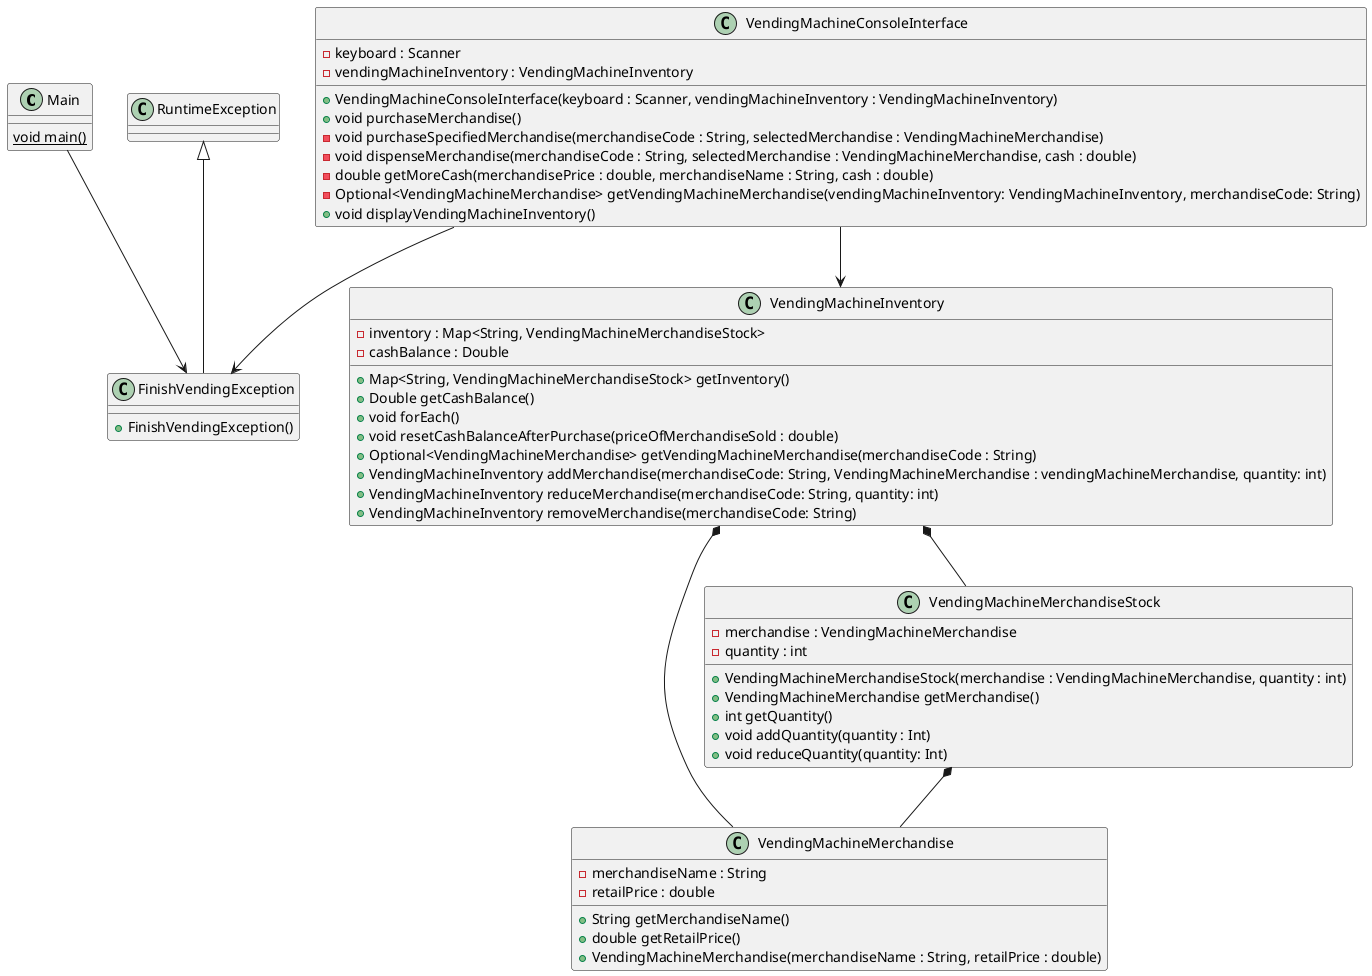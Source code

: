 @startuml

class Main {
	{static} void main()
}

class FinishVendingException {
	+FinishVendingException()
}

class VendingMachineConsoleInterface {
	-keyboard : Scanner
	-vendingMachineInventory : VendingMachineInventory
	+VendingMachineConsoleInterface(keyboard : Scanner, vendingMachineInventory : VendingMachineInventory)
	+void purchaseMerchandise()
	-void purchaseSpecifiedMerchandise(merchandiseCode : String, selectedMerchandise : VendingMachineMerchandise)
	-void dispenseMerchandise(merchandiseCode : String, selectedMerchandise : VendingMachineMerchandise, cash : double)
	-double getMoreCash(merchandisePrice : double, merchandiseName : String, cash : double)
	-Optional<VendingMachineMerchandise> getVendingMachineMerchandise(vendingMachineInventory: VendingMachineInventory, merchandiseCode: String)
	+void displayVendingMachineInventory()
}

class VendingMachineInventory {
	-inventory : Map<String, VendingMachineMerchandiseStock>
	-cashBalance : Double
	+Map<String, VendingMachineMerchandiseStock> getInventory()
	+Double getCashBalance()
	+void forEach()
	+void resetCashBalanceAfterPurchase(priceOfMerchandiseSold : double)
	+Optional<VendingMachineMerchandise> getVendingMachineMerchandise(merchandiseCode : String)
	+VendingMachineInventory addMerchandise(merchandiseCode: String, VendingMachineMerchandise : vendingMachineMerchandise, quantity: int)
	+VendingMachineInventory reduceMerchandise(merchandiseCode: String, quantity: int)
	+VendingMachineInventory removeMerchandise(merchandiseCode: String)
}

class VendingMachineMerchandise {
	-merchandiseName : String
	-retailPrice : double
	+String getMerchandiseName()
	+double getRetailPrice()
	+VendingMachineMerchandise(merchandiseName : String, retailPrice : double)
}

class VendingMachineMerchandiseStock {
	-merchandise : VendingMachineMerchandise
	-quantity : int
	+VendingMachineMerchandiseStock(merchandise : VendingMachineMerchandise, quantity : int)
	+VendingMachineMerchandise getMerchandise()
	+int getQuantity()
	+void addQuantity(quantity : Int)
	+void reduceQuantity(quantity: Int)
}

RuntimeException <|-- FinishVendingException

VendingMachineInventory *-- VendingMachineMerchandise

VendingMachineInventory *-- VendingMachineMerchandiseStock

VendingMachineMerchandiseStock *-- VendingMachineMerchandise

VendingMachineConsoleInterface --> VendingMachineInventory

VendingMachineConsoleInterface --> FinishVendingException

Main --> FinishVendingException

@enduml

